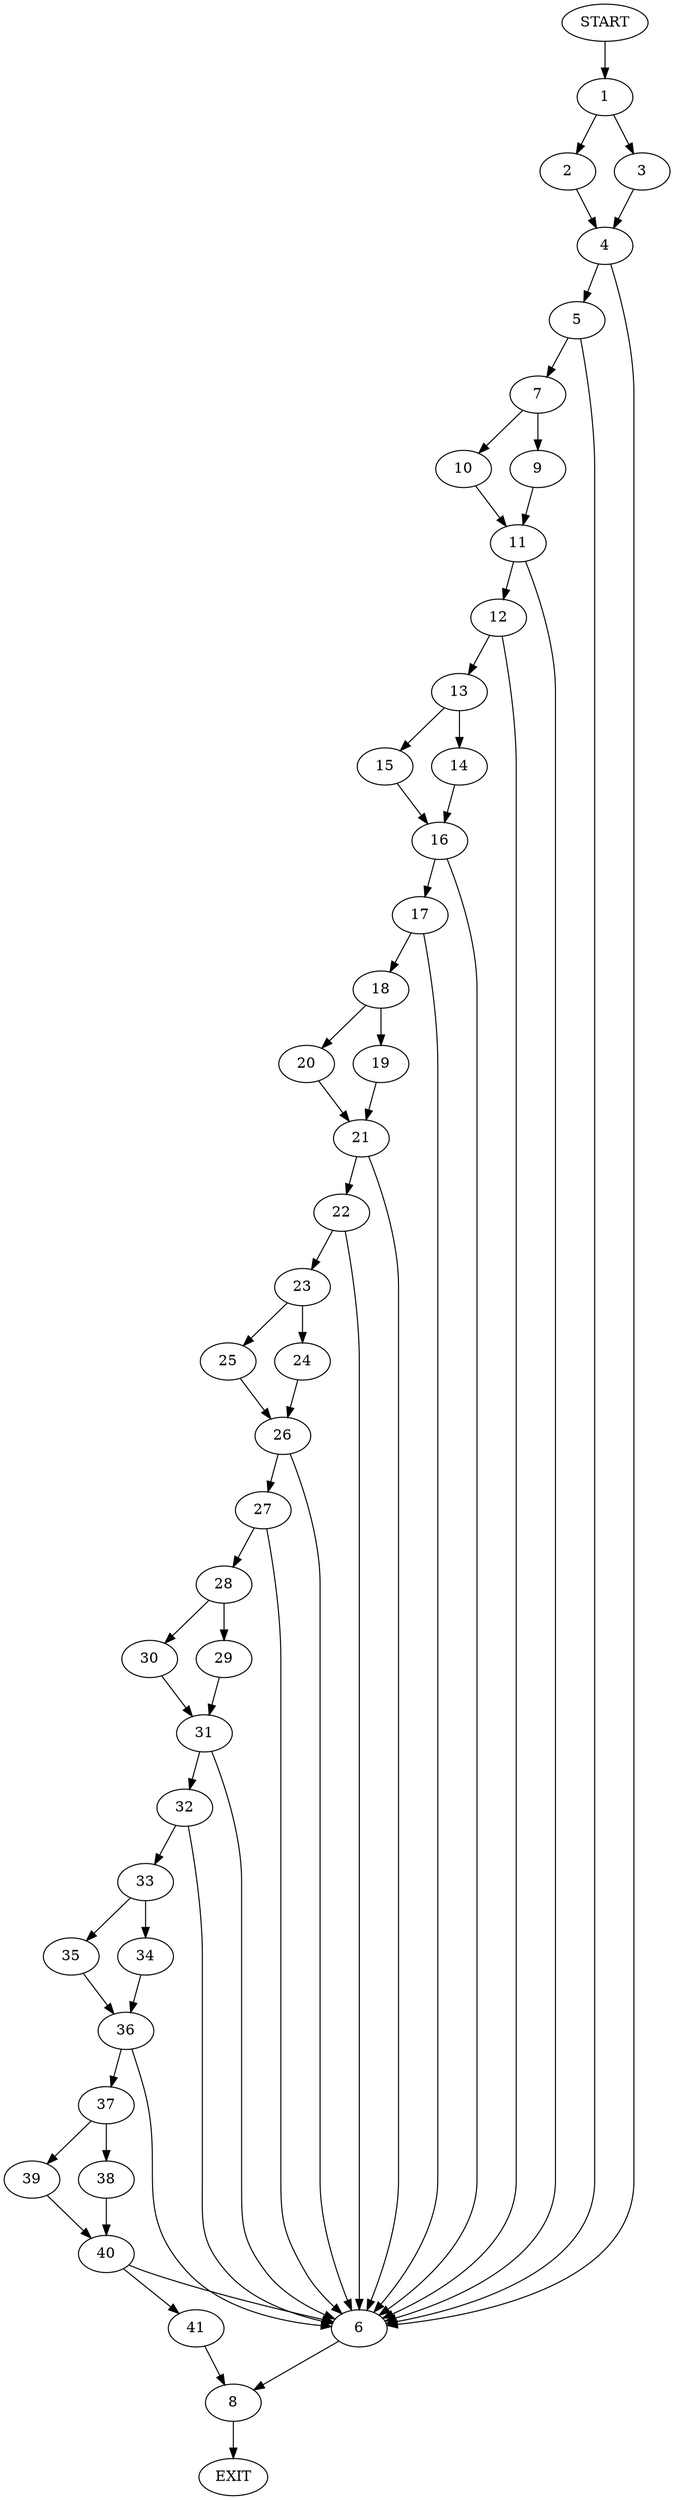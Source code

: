digraph {
0 [label="START"]
42 [label="EXIT"]
0 -> 1
1 -> 2
1 -> 3
3 -> 4
2 -> 4
4 -> 5
4 -> 6
5 -> 6
5 -> 7
6 -> 8
7 -> 9
7 -> 10
10 -> 11
9 -> 11
11 -> 12
11 -> 6
12 -> 6
12 -> 13
13 -> 14
13 -> 15
15 -> 16
14 -> 16
16 -> 17
16 -> 6
17 -> 18
17 -> 6
18 -> 19
18 -> 20
19 -> 21
20 -> 21
21 -> 22
21 -> 6
22 -> 6
22 -> 23
23 -> 24
23 -> 25
25 -> 26
24 -> 26
26 -> 27
26 -> 6
27 -> 28
27 -> 6
28 -> 29
28 -> 30
30 -> 31
29 -> 31
31 -> 32
31 -> 6
32 -> 33
32 -> 6
33 -> 34
33 -> 35
34 -> 36
35 -> 36
36 -> 37
36 -> 6
37 -> 38
37 -> 39
38 -> 40
39 -> 40
40 -> 41
40 -> 6
41 -> 8
8 -> 42
}
